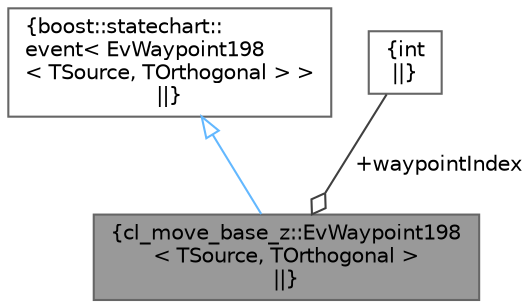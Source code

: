 digraph "cl_move_base_z::EvWaypoint198&lt; TSource, TOrthogonal &gt;"
{
 // LATEX_PDF_SIZE
  bgcolor="transparent";
  edge [fontname=Helvetica,fontsize=10,labelfontname=Helvetica,labelfontsize=10];
  node [fontname=Helvetica,fontsize=10,shape=box,height=0.2,width=0.4];
  Node1 [label="{cl_move_base_z::EvWaypoint198\l\< TSource, TOrthogonal \>\n||}",height=0.2,width=0.4,color="gray40", fillcolor="grey60", style="filled", fontcolor="black",tooltip=" "];
  Node2 -> Node1 [dir="back",color="steelblue1",style="solid",arrowtail="onormal"];
  Node2 [label="{boost::statechart::\levent\< EvWaypoint198\l\< TSource, TOrthogonal \> \>\n||}",height=0.2,width=0.4,color="gray40", fillcolor="white", style="filled",URL="$classboost_1_1statechart_1_1event.html",tooltip=" "];
  Node3 -> Node1 [color="grey25",style="solid",label=" +waypointIndex" ,arrowhead="odiamond"];
  Node3 [label="{int\n||}",height=0.2,width=0.4,color="gray40", fillcolor="white", style="filled",tooltip=" "];
}
